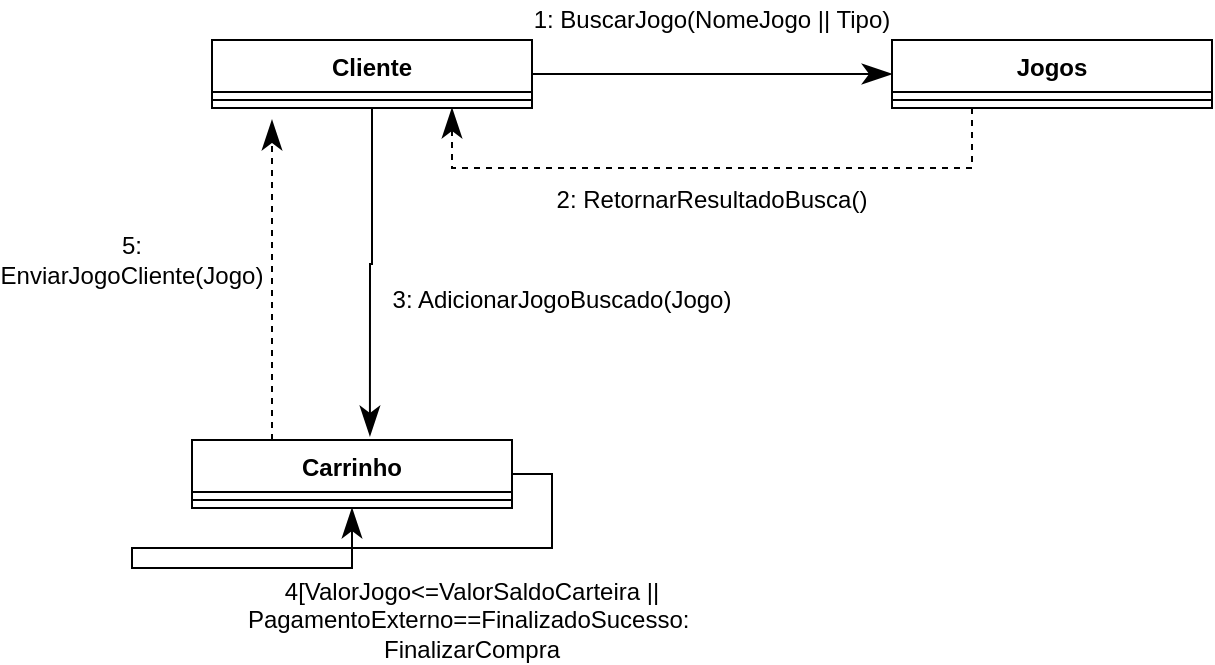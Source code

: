<mxfile version="12.2.9" type="device" pages="1"><diagram id="vnEfgUa3KnfhuNQwinGI" name="Page-1"><mxGraphModel dx="942" dy="589" grid="1" gridSize="10" guides="1" tooltips="1" connect="1" arrows="1" fold="1" page="1" pageScale="1" pageWidth="827" pageHeight="1169" math="0" shadow="0"><root><mxCell id="0"/><mxCell id="1" parent="0"/><mxCell id="w-OtaB0kF4PF_rLZ_xk6-139" style="edgeStyle=orthogonalEdgeStyle;rounded=0;jumpSize=7;orthogonalLoop=1;jettySize=auto;html=1;exitX=0.25;exitY=1;exitDx=0;exitDy=0;entryX=0.75;entryY=1;entryDx=0;entryDy=0;startArrow=none;startFill=0;startSize=13;endArrow=classicThin;endFill=1;endSize=12;dashed=1;" edge="1" parent="1" source="w-OtaB0kF4PF_rLZ_xk6-122" target="w-OtaB0kF4PF_rLZ_xk6-131"><mxGeometry relative="1" as="geometry"/></mxCell><mxCell id="w-OtaB0kF4PF_rLZ_xk6-122" value="Jogos" style="swimlane;fontStyle=1;align=center;verticalAlign=top;childLayout=stackLayout;horizontal=1;startSize=26;horizontalStack=0;resizeParent=1;resizeParentMax=0;resizeLast=0;collapsible=1;marginBottom=0;" vertex="1" parent="1"><mxGeometry x="480" y="80" width="160" height="34" as="geometry"/></mxCell><mxCell id="w-OtaB0kF4PF_rLZ_xk6-124" value="" style="line;strokeWidth=1;fillColor=none;align=left;verticalAlign=middle;spacingTop=-1;spacingLeft=3;spacingRight=3;rotatable=0;labelPosition=right;points=[];portConstraint=eastwest;" vertex="1" parent="w-OtaB0kF4PF_rLZ_xk6-122"><mxGeometry y="26" width="160" height="8" as="geometry"/></mxCell><mxCell id="w-OtaB0kF4PF_rLZ_xk6-136" style="edgeStyle=orthogonalEdgeStyle;rounded=0;jumpSize=7;orthogonalLoop=1;jettySize=auto;html=1;exitX=1;exitY=0.5;exitDx=0;exitDy=0;entryX=0;entryY=0.5;entryDx=0;entryDy=0;startArrow=none;startFill=0;startSize=13;endArrow=classicThin;endFill=1;endSize=12;" edge="1" parent="1" source="w-OtaB0kF4PF_rLZ_xk6-131" target="w-OtaB0kF4PF_rLZ_xk6-122"><mxGeometry relative="1" as="geometry"/></mxCell><mxCell id="w-OtaB0kF4PF_rLZ_xk6-148" style="edgeStyle=orthogonalEdgeStyle;rounded=0;jumpSize=7;orthogonalLoop=1;jettySize=auto;html=1;exitX=0.5;exitY=1;exitDx=0;exitDy=0;entryX=0.556;entryY=-0.059;entryDx=0;entryDy=0;entryPerimeter=0;startArrow=none;startFill=0;startSize=13;endArrow=classicThin;endFill=1;endSize=12;" edge="1" parent="1" source="w-OtaB0kF4PF_rLZ_xk6-131" target="w-OtaB0kF4PF_rLZ_xk6-144"><mxGeometry relative="1" as="geometry"/></mxCell><mxCell id="w-OtaB0kF4PF_rLZ_xk6-131" value="Cliente" style="swimlane;fontStyle=1;align=center;verticalAlign=top;childLayout=stackLayout;horizontal=1;startSize=26;horizontalStack=0;resizeParent=1;resizeParentMax=0;resizeLast=0;collapsible=1;marginBottom=0;" vertex="1" parent="1"><mxGeometry x="140" y="80" width="160" height="34" as="geometry"/></mxCell><mxCell id="w-OtaB0kF4PF_rLZ_xk6-133" value="" style="line;strokeWidth=1;fillColor=none;align=left;verticalAlign=middle;spacingTop=-1;spacingLeft=3;spacingRight=3;rotatable=0;labelPosition=right;points=[];portConstraint=eastwest;" vertex="1" parent="w-OtaB0kF4PF_rLZ_xk6-131"><mxGeometry y="26" width="160" height="8" as="geometry"/></mxCell><mxCell id="w-OtaB0kF4PF_rLZ_xk6-137" value="1: BuscarJogo(NomeJogo || Tipo)" style="text;html=1;strokeColor=none;fillColor=none;align=center;verticalAlign=middle;whiteSpace=wrap;rounded=0;" vertex="1" parent="1"><mxGeometry x="270" y="60" width="240" height="20" as="geometry"/></mxCell><mxCell id="w-OtaB0kF4PF_rLZ_xk6-138" value="2: RetornarResultadoBusca()" style="text;html=1;strokeColor=none;fillColor=none;align=center;verticalAlign=middle;whiteSpace=wrap;rounded=0;" vertex="1" parent="1"><mxGeometry x="240" y="150" width="300" height="20" as="geometry"/></mxCell><mxCell id="w-OtaB0kF4PF_rLZ_xk6-152" style="edgeStyle=orthogonalEdgeStyle;rounded=0;jumpSize=7;orthogonalLoop=1;jettySize=auto;html=1;exitX=0.25;exitY=0;exitDx=0;exitDy=0;startArrow=none;startFill=0;startSize=13;endArrow=classicThin;endFill=1;endSize=12;dashed=1;" edge="1" parent="1" source="w-OtaB0kF4PF_rLZ_xk6-144"><mxGeometry relative="1" as="geometry"><mxPoint x="170" y="120" as="targetPoint"/></mxGeometry></mxCell><mxCell id="w-OtaB0kF4PF_rLZ_xk6-144" value="Carrinho" style="swimlane;fontStyle=1;align=center;verticalAlign=top;childLayout=stackLayout;horizontal=1;startSize=26;horizontalStack=0;resizeParent=1;resizeParentMax=0;resizeLast=0;collapsible=1;marginBottom=0;" vertex="1" parent="1"><mxGeometry x="130" y="280" width="160" height="34" as="geometry"/></mxCell><mxCell id="w-OtaB0kF4PF_rLZ_xk6-146" value="" style="line;strokeWidth=1;fillColor=none;align=left;verticalAlign=middle;spacingTop=-1;spacingLeft=3;spacingRight=3;rotatable=0;labelPosition=right;points=[];portConstraint=eastwest;" vertex="1" parent="w-OtaB0kF4PF_rLZ_xk6-144"><mxGeometry y="26" width="160" height="8" as="geometry"/></mxCell><mxCell id="w-OtaB0kF4PF_rLZ_xk6-149" value="3: AdicionarJogoBuscado(Jogo)" style="text;html=1;strokeColor=none;fillColor=none;align=center;verticalAlign=middle;whiteSpace=wrap;rounded=0;" vertex="1" parent="1"><mxGeometry x="210" y="200" width="210" height="20" as="geometry"/></mxCell><mxCell id="w-OtaB0kF4PF_rLZ_xk6-150" value="4[ValorJogo&amp;lt;=ValorSaldoCarteira || PagamentoExterno==FinalizadoSucesso:&amp;nbsp; FinalizarCompra" style="text;html=1;strokeColor=none;fillColor=none;align=center;verticalAlign=middle;whiteSpace=wrap;rounded=0;" vertex="1" parent="1"><mxGeometry x="190" y="360" width="160" height="20" as="geometry"/></mxCell><mxCell id="w-OtaB0kF4PF_rLZ_xk6-151" style="edgeStyle=orthogonalEdgeStyle;rounded=0;jumpSize=7;orthogonalLoop=1;jettySize=auto;html=1;exitX=1;exitY=0.5;exitDx=0;exitDy=0;entryX=0.5;entryY=1;entryDx=0;entryDy=0;startArrow=none;startFill=0;startSize=13;endArrow=classicThin;endFill=1;endSize=12;" edge="1" parent="1" source="w-OtaB0kF4PF_rLZ_xk6-144" target="w-OtaB0kF4PF_rLZ_xk6-144"><mxGeometry relative="1" as="geometry"/></mxCell><mxCell id="w-OtaB0kF4PF_rLZ_xk6-153" value="5: EnviarJogoCliente(Jogo)" style="text;html=1;strokeColor=none;fillColor=none;align=center;verticalAlign=middle;whiteSpace=wrap;rounded=0;" vertex="1" parent="1"><mxGeometry x="80" y="180" width="40" height="20" as="geometry"/></mxCell></root></mxGraphModel></diagram></mxfile>